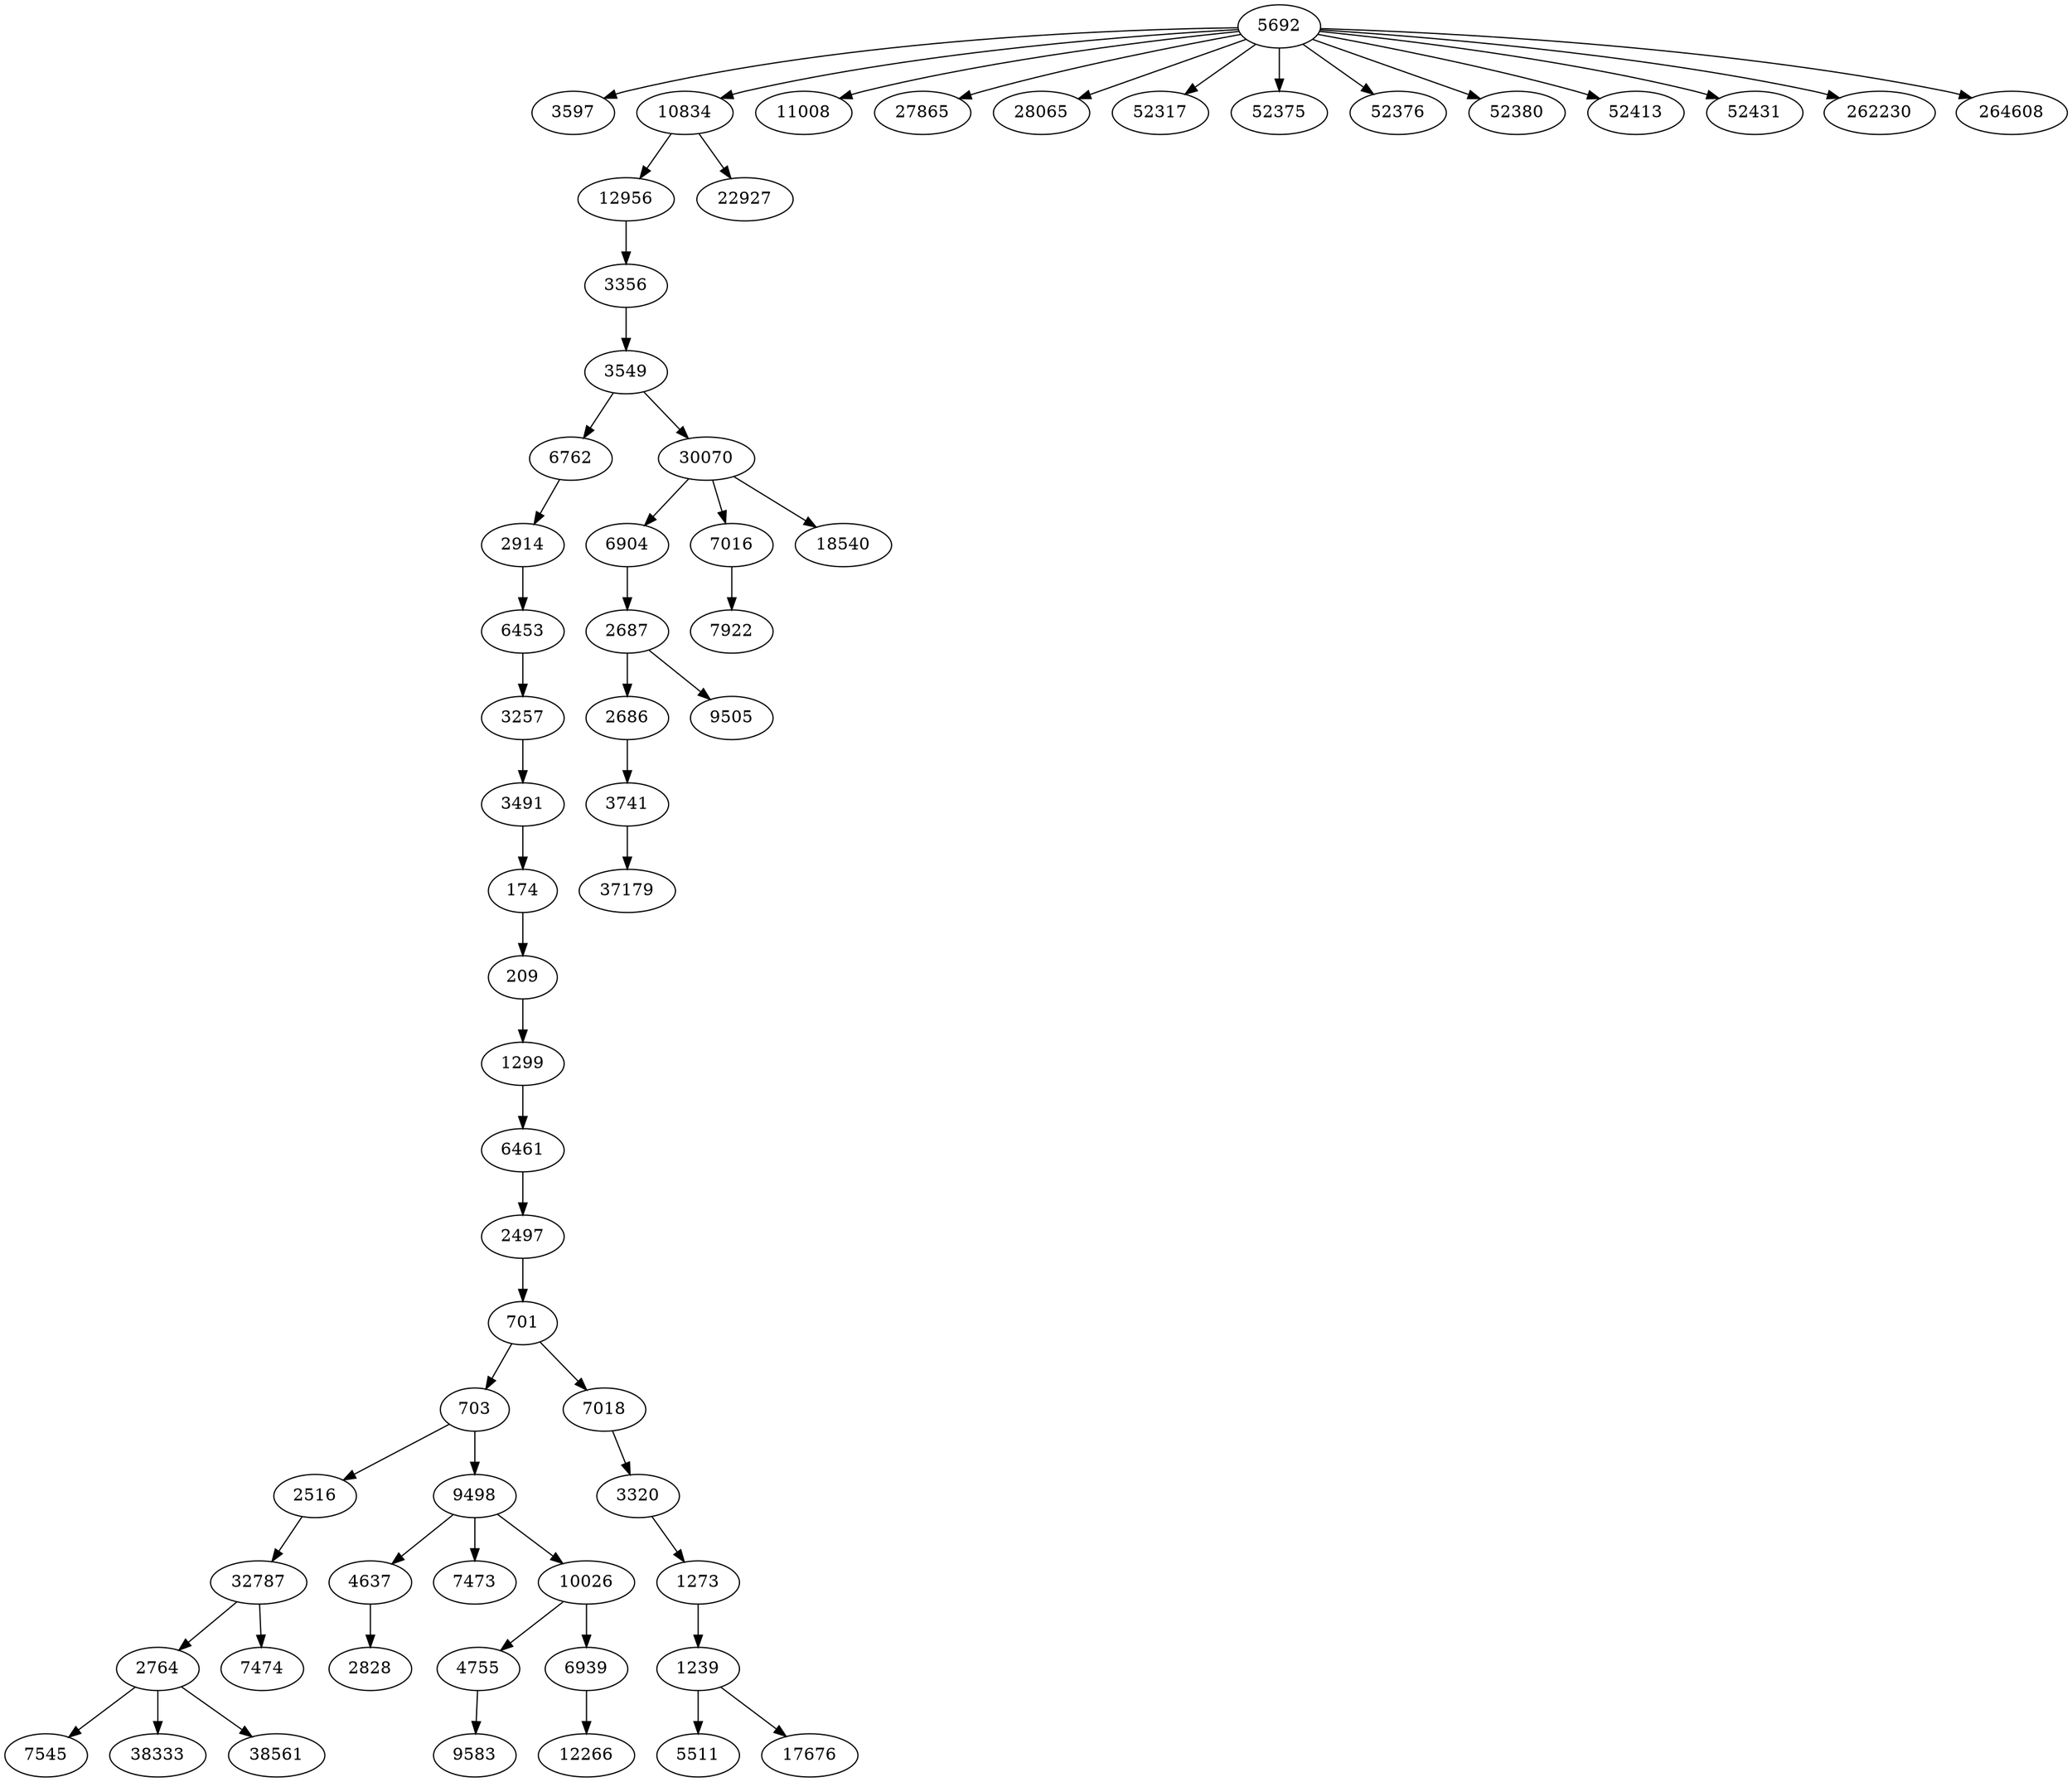 digraph {
  // Node definitions.
  174;
  209;
  701;
  703;
  1239;
  1273;
  1299;
  2497;
  2516;
  2686;
  2687;
  2764;
  2828;
  2914;
  3257;
  3320;
  3356;
  3491;
  3549;
  3597;
  3741;
  4637;
  4755;
  5511;
  5692;
  6453;
  6461;
  6762;
  6904;
  6939;
  7016;
  7018;
  7473;
  7474;
  7545;
  7922;
  9498;
  9505;
  9583;
  10026;
  10834;
  11008;
  12266;
  12956;
  17676;
  18540;
  22927;
  27865;
  28065;
  30070;
  32787;
  37179;
  38333;
  38561;
  52317;
  52375;
  52376;
  52380;
  52413;
  52431;
  262230;
  264608;

  // Edge definitions.
  174 -> 209;
  209 -> 1299;
  701 -> 703;
  701 -> 7018;
  703 -> 2516;
  703 -> 9498;
  1239 -> 5511;
  1239 -> 17676;
  1273 -> 1239;
  1299 -> 6461;
  2497 -> 701;
  2516 -> 32787;
  2686 -> 3741;
  2687 -> 2686;
  2687 -> 9505;
  2764 -> 7545;
  2764 -> 38333;
  2764 -> 38561;
  2914 -> 6453;
  3257 -> 3491;
  3320 -> 1273;
  3356 -> 3549;
  3491 -> 174;
  3549 -> 6762;
  3549 -> 30070;
  3741 -> 37179;
  4637 -> 2828;
  4755 -> 9583;
  5692 -> 3597;
  5692 -> 10834;
  5692 -> 11008;
  5692 -> 27865;
  5692 -> 28065;
  5692 -> 52317;
  5692 -> 52375;
  5692 -> 52376;
  5692 -> 52380;
  5692 -> 52413;
  5692 -> 52431;
  5692 -> 262230;
  5692 -> 264608;
  6453 -> 3257;
  6461 -> 2497;
  6762 -> 2914;
  6904 -> 2687;
  6939 -> 12266;
  7016 -> 7922;
  7018 -> 3320;
  9498 -> 4637;
  9498 -> 7473;
  9498 -> 10026;
  10026 -> 4755;
  10026 -> 6939;
  10834 -> 12956;
  10834 -> 22927;
  12956 -> 3356;
  30070 -> 6904;
  30070 -> 7016;
  30070 -> 18540;
  32787 -> 2764;
  32787 -> 7474;
}